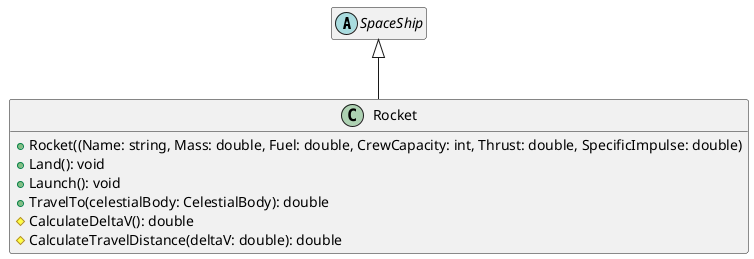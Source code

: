 @startuml RocketClass
abstract class SpaceShip {}

class Rocket {
    + Rocket((Name: string, Mass: double, Fuel: double, CrewCapacity: int, Thrust: double, SpecificImpulse: double)
    + Land(): void
    + Launch(): void
    + TravelTo(celestialBody: CelestialBody): double
    # CalculateDeltaV(): double
    # CalculateTravelDistance(deltaV: double): double
}

Rocket -up-|> SpaceShip
hide empty fields
hide empty methods
@enduml